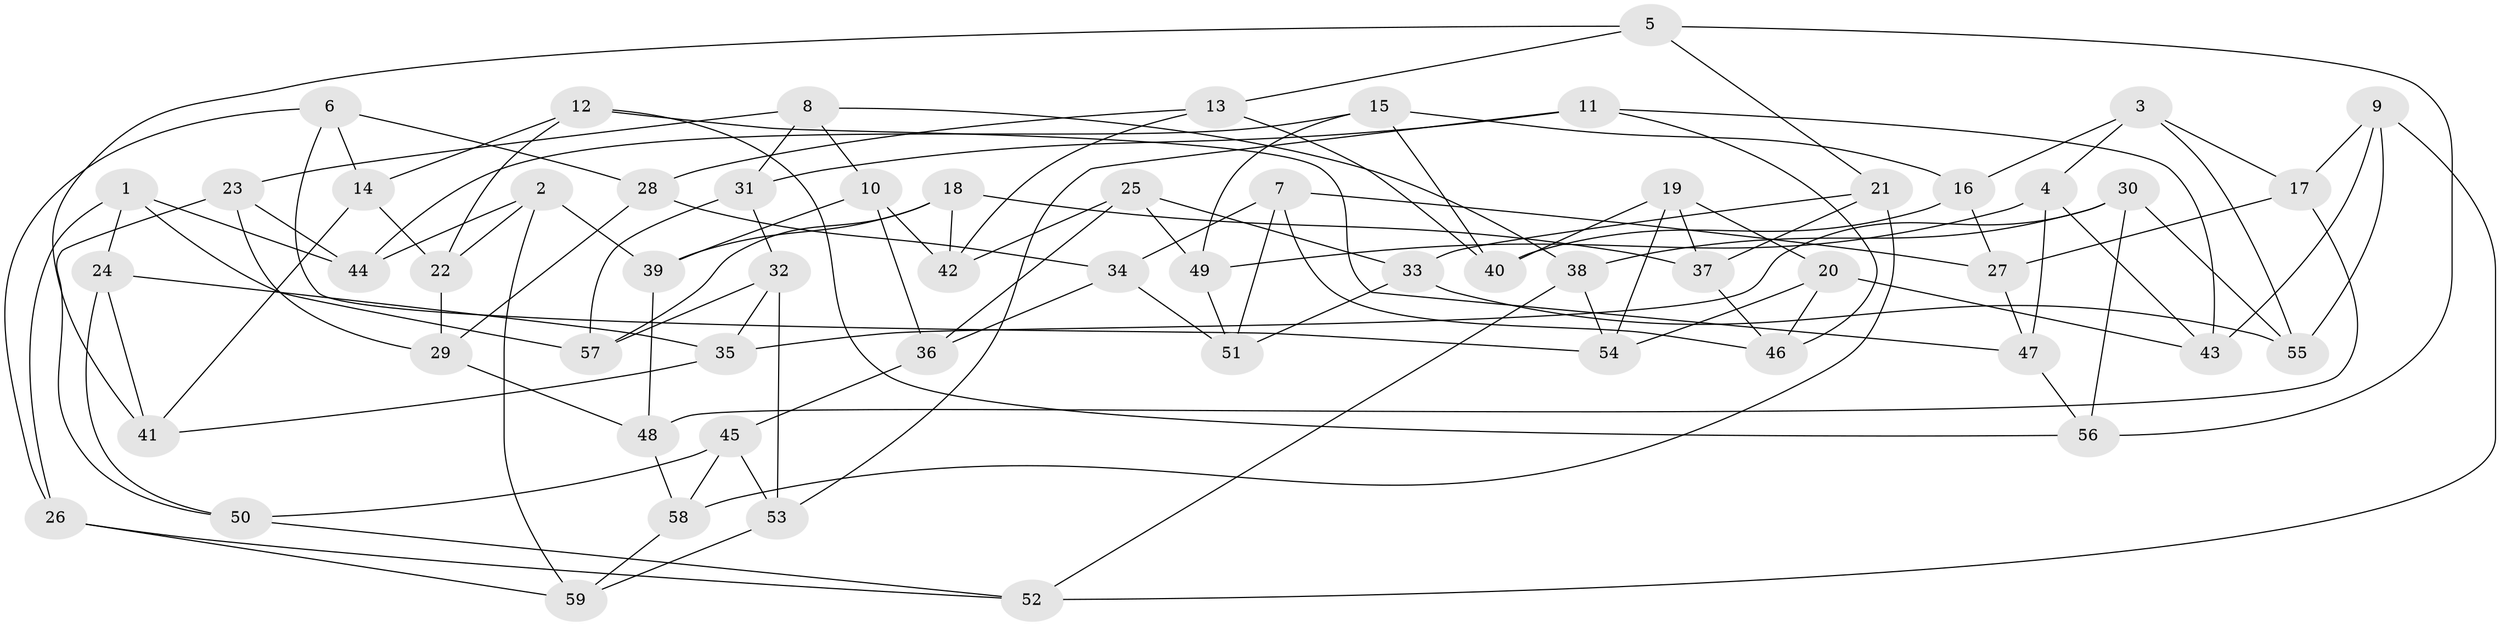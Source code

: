 // Generated by graph-tools (version 1.1) at 2025/26/03/09/25 03:26:53]
// undirected, 59 vertices, 118 edges
graph export_dot {
graph [start="1"]
  node [color=gray90,style=filled];
  1;
  2;
  3;
  4;
  5;
  6;
  7;
  8;
  9;
  10;
  11;
  12;
  13;
  14;
  15;
  16;
  17;
  18;
  19;
  20;
  21;
  22;
  23;
  24;
  25;
  26;
  27;
  28;
  29;
  30;
  31;
  32;
  33;
  34;
  35;
  36;
  37;
  38;
  39;
  40;
  41;
  42;
  43;
  44;
  45;
  46;
  47;
  48;
  49;
  50;
  51;
  52;
  53;
  54;
  55;
  56;
  57;
  58;
  59;
  1 -- 57;
  1 -- 26;
  1 -- 44;
  1 -- 24;
  2 -- 59;
  2 -- 22;
  2 -- 39;
  2 -- 44;
  3 -- 17;
  3 -- 4;
  3 -- 16;
  3 -- 55;
  4 -- 43;
  4 -- 47;
  4 -- 49;
  5 -- 13;
  5 -- 41;
  5 -- 21;
  5 -- 56;
  6 -- 28;
  6 -- 26;
  6 -- 14;
  6 -- 54;
  7 -- 27;
  7 -- 46;
  7 -- 51;
  7 -- 34;
  8 -- 10;
  8 -- 31;
  8 -- 38;
  8 -- 23;
  9 -- 43;
  9 -- 52;
  9 -- 17;
  9 -- 55;
  10 -- 39;
  10 -- 36;
  10 -- 42;
  11 -- 53;
  11 -- 31;
  11 -- 43;
  11 -- 46;
  12 -- 47;
  12 -- 22;
  12 -- 14;
  12 -- 56;
  13 -- 42;
  13 -- 28;
  13 -- 40;
  14 -- 41;
  14 -- 22;
  15 -- 40;
  15 -- 44;
  15 -- 16;
  15 -- 49;
  16 -- 27;
  16 -- 40;
  17 -- 48;
  17 -- 27;
  18 -- 57;
  18 -- 37;
  18 -- 39;
  18 -- 42;
  19 -- 40;
  19 -- 54;
  19 -- 20;
  19 -- 37;
  20 -- 54;
  20 -- 46;
  20 -- 43;
  21 -- 58;
  21 -- 33;
  21 -- 37;
  22 -- 29;
  23 -- 44;
  23 -- 50;
  23 -- 29;
  24 -- 35;
  24 -- 50;
  24 -- 41;
  25 -- 33;
  25 -- 49;
  25 -- 42;
  25 -- 36;
  26 -- 59;
  26 -- 52;
  27 -- 47;
  28 -- 34;
  28 -- 29;
  29 -- 48;
  30 -- 35;
  30 -- 55;
  30 -- 38;
  30 -- 56;
  31 -- 57;
  31 -- 32;
  32 -- 35;
  32 -- 57;
  32 -- 53;
  33 -- 55;
  33 -- 51;
  34 -- 51;
  34 -- 36;
  35 -- 41;
  36 -- 45;
  37 -- 46;
  38 -- 54;
  38 -- 52;
  39 -- 48;
  45 -- 58;
  45 -- 50;
  45 -- 53;
  47 -- 56;
  48 -- 58;
  49 -- 51;
  50 -- 52;
  53 -- 59;
  58 -- 59;
}
